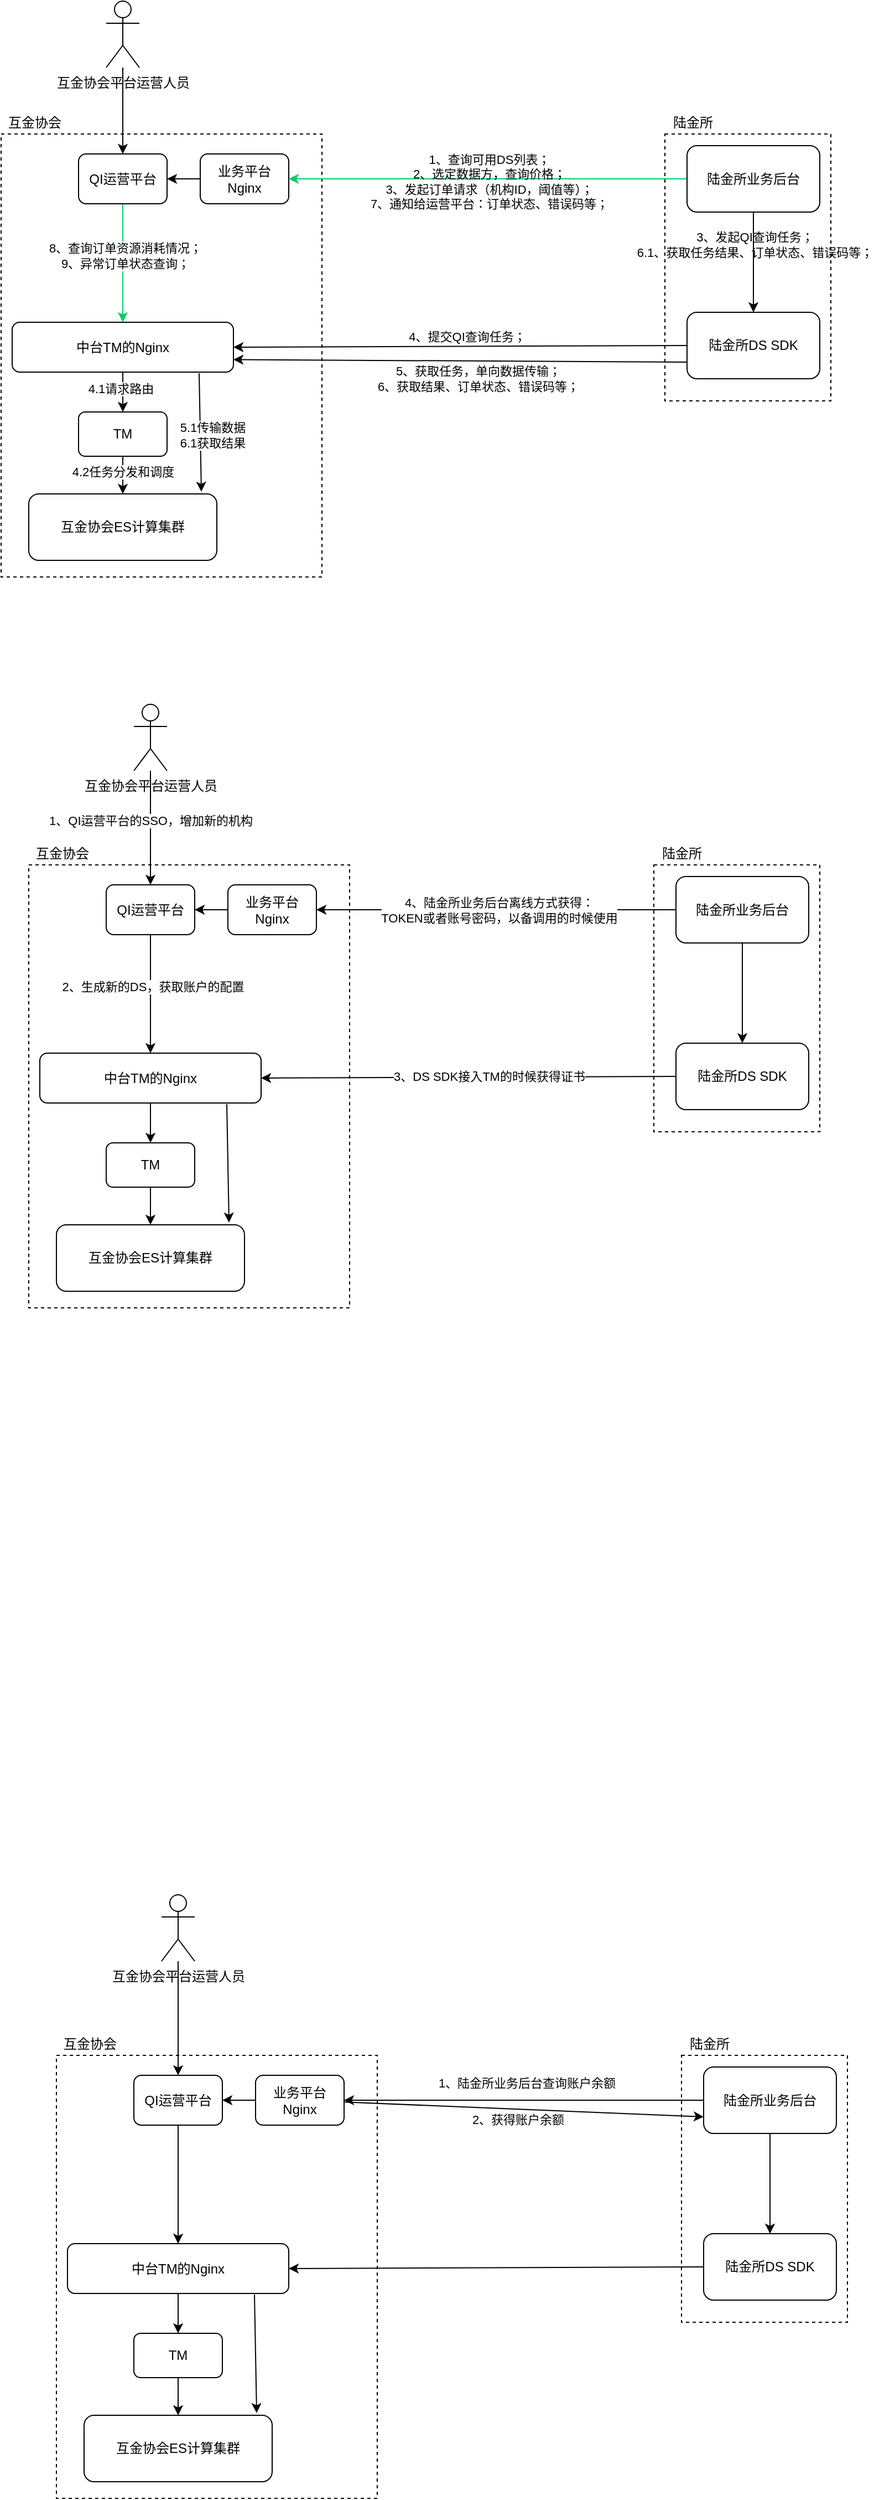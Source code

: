 <mxfile version="14.2.6" type="github">
  <diagram id="n4bqpxJSWs9qwXVAG9Ya" name="Page-1">
    <mxGraphModel dx="1178" dy="649" grid="1" gridSize="10" guides="1" tooltips="1" connect="1" arrows="1" fold="1" page="1" pageScale="1" pageWidth="827" pageHeight="1169" math="0" shadow="0">
      <root>
        <mxCell id="0" />
        <mxCell id="1" parent="0" />
        <mxCell id="Snnj0pEvWsJ41YhR_awT-1" value="" style="rounded=0;whiteSpace=wrap;html=1;dashed=1;strokeWidth=1;shadow=0;glass=0;sketch=0;labelBorderColor=none;" vertex="1" parent="1">
          <mxGeometry x="850" y="460" width="150" height="241" as="geometry" />
        </mxCell>
        <mxCell id="Snnj0pEvWsJ41YhR_awT-2" value="" style="rounded=0;whiteSpace=wrap;html=1;dashed=1;strokeWidth=1;shadow=0;glass=0;sketch=0;labelBorderColor=none;" vertex="1" parent="1">
          <mxGeometry x="250" y="460" width="290" height="400" as="geometry" />
        </mxCell>
        <mxCell id="Snnj0pEvWsJ41YhR_awT-3" value="" style="edgeStyle=orthogonalEdgeStyle;rounded=0;orthogonalLoop=1;jettySize=auto;html=1;strokeColor=#00CC66;" edge="1" parent="1" source="Snnj0pEvWsJ41YhR_awT-5" target="Snnj0pEvWsJ41YhR_awT-17">
          <mxGeometry relative="1" as="geometry" />
        </mxCell>
        <mxCell id="Snnj0pEvWsJ41YhR_awT-4" value="8、查询订单资源消耗情况；&lt;br&gt;9、异常订单状态查询；" style="edgeLabel;html=1;align=center;verticalAlign=middle;resizable=0;points=[];" vertex="1" connectable="0" parent="Snnj0pEvWsJ41YhR_awT-3">
          <mxGeometry x="-0.121" y="2" relative="1" as="geometry">
            <mxPoint as="offset" />
          </mxGeometry>
        </mxCell>
        <mxCell id="Snnj0pEvWsJ41YhR_awT-5" value="QI运营平台" style="rounded=1;whiteSpace=wrap;html=1;" vertex="1" parent="1">
          <mxGeometry x="320" y="478" width="80" height="45" as="geometry" />
        </mxCell>
        <mxCell id="Snnj0pEvWsJ41YhR_awT-6" value="" style="edgeStyle=orthogonalEdgeStyle;rounded=0;orthogonalLoop=1;jettySize=auto;html=1;" edge="1" parent="1" source="Snnj0pEvWsJ41YhR_awT-7" target="Snnj0pEvWsJ41YhR_awT-5">
          <mxGeometry relative="1" as="geometry" />
        </mxCell>
        <mxCell id="Snnj0pEvWsJ41YhR_awT-7" value="互金协会平台运营人员" style="shape=umlActor;verticalLabelPosition=bottom;verticalAlign=top;html=1;outlineConnect=0;" vertex="1" parent="1">
          <mxGeometry x="345" y="340" width="30" height="60" as="geometry" />
        </mxCell>
        <mxCell id="Snnj0pEvWsJ41YhR_awT-8" value="互金协会ES计算集群" style="rounded=1;whiteSpace=wrap;html=1;" vertex="1" parent="1">
          <mxGeometry x="275" y="785" width="170" height="60" as="geometry" />
        </mxCell>
        <mxCell id="Snnj0pEvWsJ41YhR_awT-9" value="" style="edgeStyle=orthogonalEdgeStyle;rounded=0;orthogonalLoop=1;jettySize=auto;html=1;" edge="1" parent="1" source="Snnj0pEvWsJ41YhR_awT-11" target="Snnj0pEvWsJ41YhR_awT-8">
          <mxGeometry relative="1" as="geometry" />
        </mxCell>
        <mxCell id="Snnj0pEvWsJ41YhR_awT-10" value="4.2任务分发和调度" style="edgeLabel;html=1;align=center;verticalAlign=middle;resizable=0;points=[];" vertex="1" connectable="0" parent="Snnj0pEvWsJ41YhR_awT-9">
          <mxGeometry x="0.574" y="1" relative="1" as="geometry">
            <mxPoint x="-1" y="-10" as="offset" />
          </mxGeometry>
        </mxCell>
        <mxCell id="Snnj0pEvWsJ41YhR_awT-11" value="TM" style="rounded=1;whiteSpace=wrap;html=1;" vertex="1" parent="1">
          <mxGeometry x="320" y="711" width="80" height="40" as="geometry" />
        </mxCell>
        <mxCell id="Snnj0pEvWsJ41YhR_awT-12" value="陆金所DS SDK" style="rounded=1;whiteSpace=wrap;html=1;" vertex="1" parent="1">
          <mxGeometry x="870" y="621" width="120" height="60" as="geometry" />
        </mxCell>
        <mxCell id="Snnj0pEvWsJ41YhR_awT-13" value="&lt;font color=&quot;#000000&quot;&gt;陆金所&lt;/font&gt;" style="text;html=1;align=center;verticalAlign=middle;resizable=0;points=[];autosize=1;fontColor=#EA6B66;" vertex="1" parent="1">
          <mxGeometry x="850" y="440" width="50" height="20" as="geometry" />
        </mxCell>
        <mxCell id="Snnj0pEvWsJ41YhR_awT-14" value="&lt;font color=&quot;#000000&quot;&gt;互金协会&lt;/font&gt;" style="text;html=1;align=center;verticalAlign=middle;resizable=0;points=[];autosize=1;fontColor=#EA6B66;" vertex="1" parent="1">
          <mxGeometry x="250" y="440" width="60" height="20" as="geometry" />
        </mxCell>
        <mxCell id="Snnj0pEvWsJ41YhR_awT-15" value="" style="edgeStyle=orthogonalEdgeStyle;rounded=0;orthogonalLoop=1;jettySize=auto;html=1;" edge="1" parent="1" source="Snnj0pEvWsJ41YhR_awT-17" target="Snnj0pEvWsJ41YhR_awT-11">
          <mxGeometry relative="1" as="geometry" />
        </mxCell>
        <mxCell id="Snnj0pEvWsJ41YhR_awT-16" value="4.1请求路由" style="edgeLabel;html=1;align=center;verticalAlign=middle;resizable=0;points=[];" vertex="1" connectable="0" parent="Snnj0pEvWsJ41YhR_awT-15">
          <mxGeometry x="0.407" y="-2" relative="1" as="geometry">
            <mxPoint y="-8" as="offset" />
          </mxGeometry>
        </mxCell>
        <mxCell id="Snnj0pEvWsJ41YhR_awT-17" value="中台TM的Nginx" style="rounded=1;whiteSpace=wrap;html=1;" vertex="1" parent="1">
          <mxGeometry x="260" y="630" width="200" height="45" as="geometry" />
        </mxCell>
        <mxCell id="Snnj0pEvWsJ41YhR_awT-18" value="" style="endArrow=classic;html=1;exitX=0;exitY=0.5;exitDx=0;exitDy=0;entryX=1;entryY=0.5;entryDx=0;entryDy=0;" edge="1" parent="1" source="Snnj0pEvWsJ41YhR_awT-12" target="Snnj0pEvWsJ41YhR_awT-17">
          <mxGeometry width="50" height="50" relative="1" as="geometry">
            <mxPoint x="390" y="830" as="sourcePoint" />
            <mxPoint x="440" y="780" as="targetPoint" />
          </mxGeometry>
        </mxCell>
        <mxCell id="Snnj0pEvWsJ41YhR_awT-19" value="4、提交QI查询任务；" style="edgeLabel;html=1;align=center;verticalAlign=middle;resizable=0;points=[];" vertex="1" connectable="0" parent="Snnj0pEvWsJ41YhR_awT-18">
          <mxGeometry x="-0.027" y="-3" relative="1" as="geometry">
            <mxPoint y="-6" as="offset" />
          </mxGeometry>
        </mxCell>
        <mxCell id="Snnj0pEvWsJ41YhR_awT-20" value="" style="endArrow=classic;html=1;exitX=0.845;exitY=1.022;exitDx=0;exitDy=0;exitPerimeter=0;" edge="1" parent="1" source="Snnj0pEvWsJ41YhR_awT-17">
          <mxGeometry width="50" height="50" relative="1" as="geometry">
            <mxPoint x="390" y="810" as="sourcePoint" />
            <mxPoint x="431" y="783" as="targetPoint" />
          </mxGeometry>
        </mxCell>
        <mxCell id="Snnj0pEvWsJ41YhR_awT-21" value="5.1传输数据&lt;br&gt;6.1获取结果" style="edgeLabel;html=1;align=center;verticalAlign=middle;resizable=0;points=[];" vertex="1" connectable="0" parent="Snnj0pEvWsJ41YhR_awT-20">
          <mxGeometry x="0.035" relative="1" as="geometry">
            <mxPoint x="11" as="offset" />
          </mxGeometry>
        </mxCell>
        <mxCell id="Snnj0pEvWsJ41YhR_awT-22" value="" style="endArrow=classic;html=1;entryX=1;entryY=0.75;entryDx=0;entryDy=0;exitX=0;exitY=0.75;exitDx=0;exitDy=0;" edge="1" parent="1" source="Snnj0pEvWsJ41YhR_awT-12" target="Snnj0pEvWsJ41YhR_awT-17">
          <mxGeometry width="50" height="50" relative="1" as="geometry">
            <mxPoint x="390" y="830" as="sourcePoint" />
            <mxPoint x="440" y="780" as="targetPoint" />
          </mxGeometry>
        </mxCell>
        <mxCell id="Snnj0pEvWsJ41YhR_awT-23" value="&lt;div&gt;&lt;span style=&quot;font-size: 11px&quot;&gt;5、获取任务，单向数据传输；&lt;/span&gt;&lt;/div&gt;&lt;div&gt;&lt;span style=&quot;font-size: 11px&quot;&gt;6、获取结果、订单状态、错误码等；&lt;/span&gt;&lt;/div&gt;" style="edgeLabel;html=1;align=center;verticalAlign=middle;resizable=0;points=[];labelBackgroundColor=none;" vertex="1" connectable="0" parent="Snnj0pEvWsJ41YhR_awT-22">
          <mxGeometry x="-0.076" relative="1" as="geometry">
            <mxPoint y="16" as="offset" />
          </mxGeometry>
        </mxCell>
        <mxCell id="Snnj0pEvWsJ41YhR_awT-24" value="业务平台Nginx" style="rounded=1;whiteSpace=wrap;html=1;" vertex="1" parent="1">
          <mxGeometry x="430" y="478" width="80" height="45" as="geometry" />
        </mxCell>
        <mxCell id="Snnj0pEvWsJ41YhR_awT-25" value="" style="endArrow=classic;html=1;exitX=0;exitY=0.5;exitDx=0;exitDy=0;entryX=1;entryY=0.5;entryDx=0;entryDy=0;strokeColor=#00CC66;" edge="1" parent="1" source="Snnj0pEvWsJ41YhR_awT-30" target="Snnj0pEvWsJ41YhR_awT-24">
          <mxGeometry width="50" height="50" relative="1" as="geometry">
            <mxPoint x="390" y="640" as="sourcePoint" />
            <mxPoint x="440" y="590" as="targetPoint" />
          </mxGeometry>
        </mxCell>
        <mxCell id="Snnj0pEvWsJ41YhR_awT-26" value="1、查询可用DS列表；&lt;br&gt;2、选定数据方，查询价格；&lt;br&gt;3、发起订单请求（机构ID，阈值等）；&lt;br&gt;7、通知给运营平台：订单状态、错误码等；" style="edgeLabel;html=1;align=center;verticalAlign=middle;resizable=0;points=[];labelBackgroundColor=none;" vertex="1" connectable="0" parent="Snnj0pEvWsJ41YhR_awT-25">
          <mxGeometry x="0.113" y="2" relative="1" as="geometry">
            <mxPoint x="21" as="offset" />
          </mxGeometry>
        </mxCell>
        <mxCell id="Snnj0pEvWsJ41YhR_awT-27" value="" style="endArrow=classic;html=1;exitX=0;exitY=0.5;exitDx=0;exitDy=0;entryX=1;entryY=0.5;entryDx=0;entryDy=0;" edge="1" parent="1" source="Snnj0pEvWsJ41YhR_awT-24" target="Snnj0pEvWsJ41YhR_awT-5">
          <mxGeometry width="50" height="50" relative="1" as="geometry">
            <mxPoint x="390" y="640" as="sourcePoint" />
            <mxPoint x="440" y="590" as="targetPoint" />
          </mxGeometry>
        </mxCell>
        <mxCell id="Snnj0pEvWsJ41YhR_awT-28" value="" style="edgeStyle=orthogonalEdgeStyle;rounded=0;orthogonalLoop=1;jettySize=auto;html=1;" edge="1" parent="1" source="Snnj0pEvWsJ41YhR_awT-30" target="Snnj0pEvWsJ41YhR_awT-12">
          <mxGeometry relative="1" as="geometry" />
        </mxCell>
        <mxCell id="Snnj0pEvWsJ41YhR_awT-29" value="3、发起QI查询任务；&lt;br&gt;6.1、获取任务结果、订单状态、错误码等；" style="edgeLabel;html=1;align=center;verticalAlign=middle;resizable=0;points=[];labelBackgroundColor=none;" vertex="1" connectable="0" parent="Snnj0pEvWsJ41YhR_awT-28">
          <mxGeometry x="-0.364" y="1" relative="1" as="geometry">
            <mxPoint as="offset" />
          </mxGeometry>
        </mxCell>
        <mxCell id="Snnj0pEvWsJ41YhR_awT-30" value="陆金所业务后台" style="rounded=1;whiteSpace=wrap;html=1;" vertex="1" parent="1">
          <mxGeometry x="870" y="470.5" width="120" height="60" as="geometry" />
        </mxCell>
        <mxCell id="Snnj0pEvWsJ41YhR_awT-31" value="" style="rounded=0;whiteSpace=wrap;html=1;dashed=1;strokeWidth=1;shadow=0;glass=0;sketch=0;labelBorderColor=none;" vertex="1" parent="1">
          <mxGeometry x="840" y="1120" width="150" height="241" as="geometry" />
        </mxCell>
        <mxCell id="Snnj0pEvWsJ41YhR_awT-32" value="" style="rounded=0;whiteSpace=wrap;html=1;dashed=1;strokeWidth=1;shadow=0;glass=0;sketch=0;labelBorderColor=none;" vertex="1" parent="1">
          <mxGeometry x="275" y="1120" width="290" height="400" as="geometry" />
        </mxCell>
        <mxCell id="Snnj0pEvWsJ41YhR_awT-33" value="" style="edgeStyle=orthogonalEdgeStyle;rounded=0;orthogonalLoop=1;jettySize=auto;html=1;" edge="1" parent="1" source="Snnj0pEvWsJ41YhR_awT-35" target="Snnj0pEvWsJ41YhR_awT-46">
          <mxGeometry relative="1" as="geometry" />
        </mxCell>
        <mxCell id="Snnj0pEvWsJ41YhR_awT-34" value="2、生成新的DS，获取账户的配置" style="edgeLabel;html=1;align=center;verticalAlign=middle;resizable=0;points=[];" vertex="1" connectable="0" parent="Snnj0pEvWsJ41YhR_awT-33">
          <mxGeometry x="-0.121" y="2" relative="1" as="geometry">
            <mxPoint as="offset" />
          </mxGeometry>
        </mxCell>
        <mxCell id="Snnj0pEvWsJ41YhR_awT-35" value="QI运营平台" style="rounded=1;whiteSpace=wrap;html=1;" vertex="1" parent="1">
          <mxGeometry x="345" y="1138" width="80" height="45" as="geometry" />
        </mxCell>
        <mxCell id="Snnj0pEvWsJ41YhR_awT-36" value="" style="edgeStyle=orthogonalEdgeStyle;rounded=0;orthogonalLoop=1;jettySize=auto;html=1;" edge="1" parent="1" source="Snnj0pEvWsJ41YhR_awT-38" target="Snnj0pEvWsJ41YhR_awT-35">
          <mxGeometry relative="1" as="geometry" />
        </mxCell>
        <mxCell id="Snnj0pEvWsJ41YhR_awT-37" value="1、QI运营平台的SSO，增加新的机构" style="edgeLabel;html=1;align=center;verticalAlign=middle;resizable=0;points=[];" vertex="1" connectable="0" parent="Snnj0pEvWsJ41YhR_awT-36">
          <mxGeometry x="0.103" relative="1" as="geometry">
            <mxPoint y="-12" as="offset" />
          </mxGeometry>
        </mxCell>
        <mxCell id="Snnj0pEvWsJ41YhR_awT-38" value="互金协会平台运营人员" style="shape=umlActor;verticalLabelPosition=bottom;verticalAlign=top;html=1;outlineConnect=0;" vertex="1" parent="1">
          <mxGeometry x="370" y="975" width="30" height="60" as="geometry" />
        </mxCell>
        <mxCell id="Snnj0pEvWsJ41YhR_awT-39" value="互金协会ES计算集群" style="rounded=1;whiteSpace=wrap;html=1;" vertex="1" parent="1">
          <mxGeometry x="300" y="1445" width="170" height="60" as="geometry" />
        </mxCell>
        <mxCell id="Snnj0pEvWsJ41YhR_awT-40" value="" style="edgeStyle=orthogonalEdgeStyle;rounded=0;orthogonalLoop=1;jettySize=auto;html=1;" edge="1" parent="1" source="Snnj0pEvWsJ41YhR_awT-41" target="Snnj0pEvWsJ41YhR_awT-39">
          <mxGeometry relative="1" as="geometry" />
        </mxCell>
        <mxCell id="Snnj0pEvWsJ41YhR_awT-41" value="TM" style="rounded=1;whiteSpace=wrap;html=1;" vertex="1" parent="1">
          <mxGeometry x="345" y="1371" width="80" height="40" as="geometry" />
        </mxCell>
        <mxCell id="Snnj0pEvWsJ41YhR_awT-42" value="陆金所DS SDK" style="rounded=1;whiteSpace=wrap;html=1;" vertex="1" parent="1">
          <mxGeometry x="860" y="1281" width="120" height="60" as="geometry" />
        </mxCell>
        <mxCell id="Snnj0pEvWsJ41YhR_awT-43" value="&lt;font color=&quot;#000000&quot;&gt;陆金所&lt;/font&gt;" style="text;html=1;align=center;verticalAlign=middle;resizable=0;points=[];autosize=1;fontColor=#EA6B66;" vertex="1" parent="1">
          <mxGeometry x="840" y="1100" width="50" height="20" as="geometry" />
        </mxCell>
        <mxCell id="Snnj0pEvWsJ41YhR_awT-44" value="&lt;font color=&quot;#000000&quot;&gt;互金协会&lt;/font&gt;" style="text;html=1;align=center;verticalAlign=middle;resizable=0;points=[];autosize=1;fontColor=#EA6B66;" vertex="1" parent="1">
          <mxGeometry x="275" y="1100" width="60" height="20" as="geometry" />
        </mxCell>
        <mxCell id="Snnj0pEvWsJ41YhR_awT-45" value="" style="edgeStyle=orthogonalEdgeStyle;rounded=0;orthogonalLoop=1;jettySize=auto;html=1;" edge="1" parent="1" source="Snnj0pEvWsJ41YhR_awT-46" target="Snnj0pEvWsJ41YhR_awT-41">
          <mxGeometry relative="1" as="geometry" />
        </mxCell>
        <mxCell id="Snnj0pEvWsJ41YhR_awT-46" value="中台TM的Nginx" style="rounded=1;whiteSpace=wrap;html=1;" vertex="1" parent="1">
          <mxGeometry x="285" y="1290" width="200" height="45" as="geometry" />
        </mxCell>
        <mxCell id="Snnj0pEvWsJ41YhR_awT-47" value="" style="endArrow=classic;html=1;exitX=0;exitY=0.5;exitDx=0;exitDy=0;entryX=1;entryY=0.5;entryDx=0;entryDy=0;" edge="1" parent="1" source="Snnj0pEvWsJ41YhR_awT-42" target="Snnj0pEvWsJ41YhR_awT-46">
          <mxGeometry width="50" height="50" relative="1" as="geometry">
            <mxPoint x="415" y="1490" as="sourcePoint" />
            <mxPoint x="465" y="1440" as="targetPoint" />
          </mxGeometry>
        </mxCell>
        <mxCell id="Snnj0pEvWsJ41YhR_awT-48" value="3、DS SDK接入TM的时候获得证书" style="edgeLabel;html=1;align=center;verticalAlign=middle;resizable=0;points=[];" vertex="1" connectable="0" parent="Snnj0pEvWsJ41YhR_awT-47">
          <mxGeometry x="0.145" y="1" relative="1" as="geometry">
            <mxPoint x="44.99" y="-1.86" as="offset" />
          </mxGeometry>
        </mxCell>
        <mxCell id="Snnj0pEvWsJ41YhR_awT-49" value="" style="endArrow=classic;html=1;exitX=0.845;exitY=1.022;exitDx=0;exitDy=0;exitPerimeter=0;" edge="1" parent="1" source="Snnj0pEvWsJ41YhR_awT-46">
          <mxGeometry width="50" height="50" relative="1" as="geometry">
            <mxPoint x="415" y="1470" as="sourcePoint" />
            <mxPoint x="456" y="1443" as="targetPoint" />
          </mxGeometry>
        </mxCell>
        <mxCell id="Snnj0pEvWsJ41YhR_awT-50" value="业务平台Nginx" style="rounded=1;whiteSpace=wrap;html=1;" vertex="1" parent="1">
          <mxGeometry x="455" y="1138" width="80" height="45" as="geometry" />
        </mxCell>
        <mxCell id="Snnj0pEvWsJ41YhR_awT-51" value="" style="endArrow=classic;html=1;exitX=0;exitY=0.5;exitDx=0;exitDy=0;entryX=1;entryY=0.5;entryDx=0;entryDy=0;" edge="1" parent="1" source="Snnj0pEvWsJ41YhR_awT-50" target="Snnj0pEvWsJ41YhR_awT-35">
          <mxGeometry width="50" height="50" relative="1" as="geometry">
            <mxPoint x="415" y="1300" as="sourcePoint" />
            <mxPoint x="465" y="1250" as="targetPoint" />
          </mxGeometry>
        </mxCell>
        <mxCell id="Snnj0pEvWsJ41YhR_awT-52" value="" style="edgeStyle=orthogonalEdgeStyle;rounded=0;orthogonalLoop=1;jettySize=auto;html=1;" edge="1" parent="1" source="Snnj0pEvWsJ41YhR_awT-53" target="Snnj0pEvWsJ41YhR_awT-42">
          <mxGeometry relative="1" as="geometry" />
        </mxCell>
        <mxCell id="Snnj0pEvWsJ41YhR_awT-53" value="陆金所业务后台" style="rounded=1;whiteSpace=wrap;html=1;" vertex="1" parent="1">
          <mxGeometry x="860" y="1130.5" width="120" height="60" as="geometry" />
        </mxCell>
        <mxCell id="Snnj0pEvWsJ41YhR_awT-54" value="" style="endArrow=classic;html=1;exitX=0;exitY=0.5;exitDx=0;exitDy=0;entryX=1;entryY=0.5;entryDx=0;entryDy=0;" edge="1" parent="1" source="Snnj0pEvWsJ41YhR_awT-53" target="Snnj0pEvWsJ41YhR_awT-50">
          <mxGeometry width="50" height="50" relative="1" as="geometry">
            <mxPoint x="710" y="1250" as="sourcePoint" />
            <mxPoint x="760" y="1200" as="targetPoint" />
          </mxGeometry>
        </mxCell>
        <mxCell id="Snnj0pEvWsJ41YhR_awT-55" value="4、陆金所业务后台离线方式获得：&lt;br&gt;TOKEN或者账号密码，以备调用的时候使用" style="edgeLabel;html=1;align=center;verticalAlign=middle;resizable=0;points=[];" vertex="1" connectable="0" parent="Snnj0pEvWsJ41YhR_awT-54">
          <mxGeometry x="0.077" y="-1" relative="1" as="geometry">
            <mxPoint x="15" y="1" as="offset" />
          </mxGeometry>
        </mxCell>
        <mxCell id="Snnj0pEvWsJ41YhR_awT-56" value="" style="rounded=0;whiteSpace=wrap;html=1;dashed=1;strokeWidth=1;shadow=0;glass=0;sketch=0;labelBorderColor=none;" vertex="1" parent="1">
          <mxGeometry x="865" y="2195" width="150" height="241" as="geometry" />
        </mxCell>
        <mxCell id="Snnj0pEvWsJ41YhR_awT-57" value="" style="rounded=0;whiteSpace=wrap;html=1;dashed=1;strokeWidth=1;shadow=0;glass=0;sketch=0;labelBorderColor=none;" vertex="1" parent="1">
          <mxGeometry x="300" y="2195" width="290" height="400" as="geometry" />
        </mxCell>
        <mxCell id="Snnj0pEvWsJ41YhR_awT-58" value="" style="edgeStyle=orthogonalEdgeStyle;rounded=0;orthogonalLoop=1;jettySize=auto;html=1;" edge="1" parent="1" source="Snnj0pEvWsJ41YhR_awT-59" target="Snnj0pEvWsJ41YhR_awT-69">
          <mxGeometry relative="1" as="geometry" />
        </mxCell>
        <mxCell id="Snnj0pEvWsJ41YhR_awT-59" value="QI运营平台" style="rounded=1;whiteSpace=wrap;html=1;" vertex="1" parent="1">
          <mxGeometry x="370" y="2213" width="80" height="45" as="geometry" />
        </mxCell>
        <mxCell id="Snnj0pEvWsJ41YhR_awT-60" value="" style="edgeStyle=orthogonalEdgeStyle;rounded=0;orthogonalLoop=1;jettySize=auto;html=1;" edge="1" parent="1" source="Snnj0pEvWsJ41YhR_awT-61" target="Snnj0pEvWsJ41YhR_awT-59">
          <mxGeometry relative="1" as="geometry" />
        </mxCell>
        <mxCell id="Snnj0pEvWsJ41YhR_awT-61" value="互金协会平台运营人员" style="shape=umlActor;verticalLabelPosition=bottom;verticalAlign=top;html=1;outlineConnect=0;" vertex="1" parent="1">
          <mxGeometry x="395" y="2050" width="30" height="60" as="geometry" />
        </mxCell>
        <mxCell id="Snnj0pEvWsJ41YhR_awT-62" value="互金协会ES计算集群" style="rounded=1;whiteSpace=wrap;html=1;" vertex="1" parent="1">
          <mxGeometry x="325" y="2520" width="170" height="60" as="geometry" />
        </mxCell>
        <mxCell id="Snnj0pEvWsJ41YhR_awT-63" value="" style="edgeStyle=orthogonalEdgeStyle;rounded=0;orthogonalLoop=1;jettySize=auto;html=1;" edge="1" parent="1" source="Snnj0pEvWsJ41YhR_awT-64" target="Snnj0pEvWsJ41YhR_awT-62">
          <mxGeometry relative="1" as="geometry" />
        </mxCell>
        <mxCell id="Snnj0pEvWsJ41YhR_awT-64" value="TM" style="rounded=1;whiteSpace=wrap;html=1;" vertex="1" parent="1">
          <mxGeometry x="370" y="2446" width="80" height="40" as="geometry" />
        </mxCell>
        <mxCell id="Snnj0pEvWsJ41YhR_awT-65" value="陆金所DS SDK" style="rounded=1;whiteSpace=wrap;html=1;" vertex="1" parent="1">
          <mxGeometry x="885" y="2356" width="120" height="60" as="geometry" />
        </mxCell>
        <mxCell id="Snnj0pEvWsJ41YhR_awT-66" value="&lt;font color=&quot;#000000&quot;&gt;陆金所&lt;/font&gt;" style="text;html=1;align=center;verticalAlign=middle;resizable=0;points=[];autosize=1;fontColor=#EA6B66;" vertex="1" parent="1">
          <mxGeometry x="865" y="2175" width="50" height="20" as="geometry" />
        </mxCell>
        <mxCell id="Snnj0pEvWsJ41YhR_awT-67" value="&lt;font color=&quot;#000000&quot;&gt;互金协会&lt;/font&gt;" style="text;html=1;align=center;verticalAlign=middle;resizable=0;points=[];autosize=1;fontColor=#EA6B66;" vertex="1" parent="1">
          <mxGeometry x="300" y="2175" width="60" height="20" as="geometry" />
        </mxCell>
        <mxCell id="Snnj0pEvWsJ41YhR_awT-68" value="" style="edgeStyle=orthogonalEdgeStyle;rounded=0;orthogonalLoop=1;jettySize=auto;html=1;" edge="1" parent="1" source="Snnj0pEvWsJ41YhR_awT-69" target="Snnj0pEvWsJ41YhR_awT-64">
          <mxGeometry relative="1" as="geometry" />
        </mxCell>
        <mxCell id="Snnj0pEvWsJ41YhR_awT-69" value="中台TM的Nginx" style="rounded=1;whiteSpace=wrap;html=1;" vertex="1" parent="1">
          <mxGeometry x="310" y="2365" width="200" height="45" as="geometry" />
        </mxCell>
        <mxCell id="Snnj0pEvWsJ41YhR_awT-70" value="" style="endArrow=classic;html=1;exitX=0;exitY=0.5;exitDx=0;exitDy=0;entryX=1;entryY=0.5;entryDx=0;entryDy=0;" edge="1" parent="1" source="Snnj0pEvWsJ41YhR_awT-65" target="Snnj0pEvWsJ41YhR_awT-69">
          <mxGeometry width="50" height="50" relative="1" as="geometry">
            <mxPoint x="440" y="2565" as="sourcePoint" />
            <mxPoint x="490" y="2515" as="targetPoint" />
          </mxGeometry>
        </mxCell>
        <mxCell id="Snnj0pEvWsJ41YhR_awT-71" value="" style="endArrow=classic;html=1;exitX=0.845;exitY=1.022;exitDx=0;exitDy=0;exitPerimeter=0;" edge="1" parent="1" source="Snnj0pEvWsJ41YhR_awT-69">
          <mxGeometry width="50" height="50" relative="1" as="geometry">
            <mxPoint x="440" y="2545" as="sourcePoint" />
            <mxPoint x="481" y="2518" as="targetPoint" />
          </mxGeometry>
        </mxCell>
        <mxCell id="Snnj0pEvWsJ41YhR_awT-72" value="业务平台Nginx" style="rounded=1;whiteSpace=wrap;html=1;" vertex="1" parent="1">
          <mxGeometry x="480" y="2213" width="80" height="45" as="geometry" />
        </mxCell>
        <mxCell id="Snnj0pEvWsJ41YhR_awT-73" value="" style="endArrow=classic;html=1;exitX=0;exitY=0.5;exitDx=0;exitDy=0;entryX=1;entryY=0.5;entryDx=0;entryDy=0;" edge="1" parent="1" source="Snnj0pEvWsJ41YhR_awT-72" target="Snnj0pEvWsJ41YhR_awT-59">
          <mxGeometry width="50" height="50" relative="1" as="geometry">
            <mxPoint x="440" y="2375" as="sourcePoint" />
            <mxPoint x="490" y="2325" as="targetPoint" />
          </mxGeometry>
        </mxCell>
        <mxCell id="Snnj0pEvWsJ41YhR_awT-74" value="" style="edgeStyle=orthogonalEdgeStyle;rounded=0;orthogonalLoop=1;jettySize=auto;html=1;" edge="1" parent="1" source="Snnj0pEvWsJ41YhR_awT-75" target="Snnj0pEvWsJ41YhR_awT-65">
          <mxGeometry relative="1" as="geometry" />
        </mxCell>
        <mxCell id="Snnj0pEvWsJ41YhR_awT-75" value="陆金所业务后台" style="rounded=1;whiteSpace=wrap;html=1;" vertex="1" parent="1">
          <mxGeometry x="885" y="2205.5" width="120" height="60" as="geometry" />
        </mxCell>
        <mxCell id="Snnj0pEvWsJ41YhR_awT-76" value="" style="endArrow=classic;html=1;exitX=0;exitY=0.5;exitDx=0;exitDy=0;entryX=1;entryY=0.5;entryDx=0;entryDy=0;" edge="1" parent="1" source="Snnj0pEvWsJ41YhR_awT-75" target="Snnj0pEvWsJ41YhR_awT-72">
          <mxGeometry width="50" height="50" relative="1" as="geometry">
            <mxPoint x="735" y="2325" as="sourcePoint" />
            <mxPoint x="785" y="2275" as="targetPoint" />
          </mxGeometry>
        </mxCell>
        <mxCell id="Snnj0pEvWsJ41YhR_awT-77" value="1、陆金所业务后台查询账户余额" style="edgeLabel;html=1;align=center;verticalAlign=middle;resizable=0;points=[];" vertex="1" connectable="0" parent="Snnj0pEvWsJ41YhR_awT-76">
          <mxGeometry x="0.077" y="-1" relative="1" as="geometry">
            <mxPoint x="15" y="-14.5" as="offset" />
          </mxGeometry>
        </mxCell>
        <mxCell id="Snnj0pEvWsJ41YhR_awT-78" value="" style="endArrow=classic;html=1;entryX=0;entryY=0.75;entryDx=0;entryDy=0;" edge="1" parent="1" source="Snnj0pEvWsJ41YhR_awT-72" target="Snnj0pEvWsJ41YhR_awT-75">
          <mxGeometry width="50" height="50" relative="1" as="geometry">
            <mxPoint x="710" y="2420" as="sourcePoint" />
            <mxPoint x="760" y="2370" as="targetPoint" />
          </mxGeometry>
        </mxCell>
        <mxCell id="Snnj0pEvWsJ41YhR_awT-79" value="2、获得账户余额" style="edgeLabel;html=1;align=center;verticalAlign=middle;resizable=0;points=[];" vertex="1" connectable="0" parent="Snnj0pEvWsJ41YhR_awT-78">
          <mxGeometry x="-0.034" y="1" relative="1" as="geometry">
            <mxPoint y="10.44" as="offset" />
          </mxGeometry>
        </mxCell>
      </root>
    </mxGraphModel>
  </diagram>
</mxfile>
